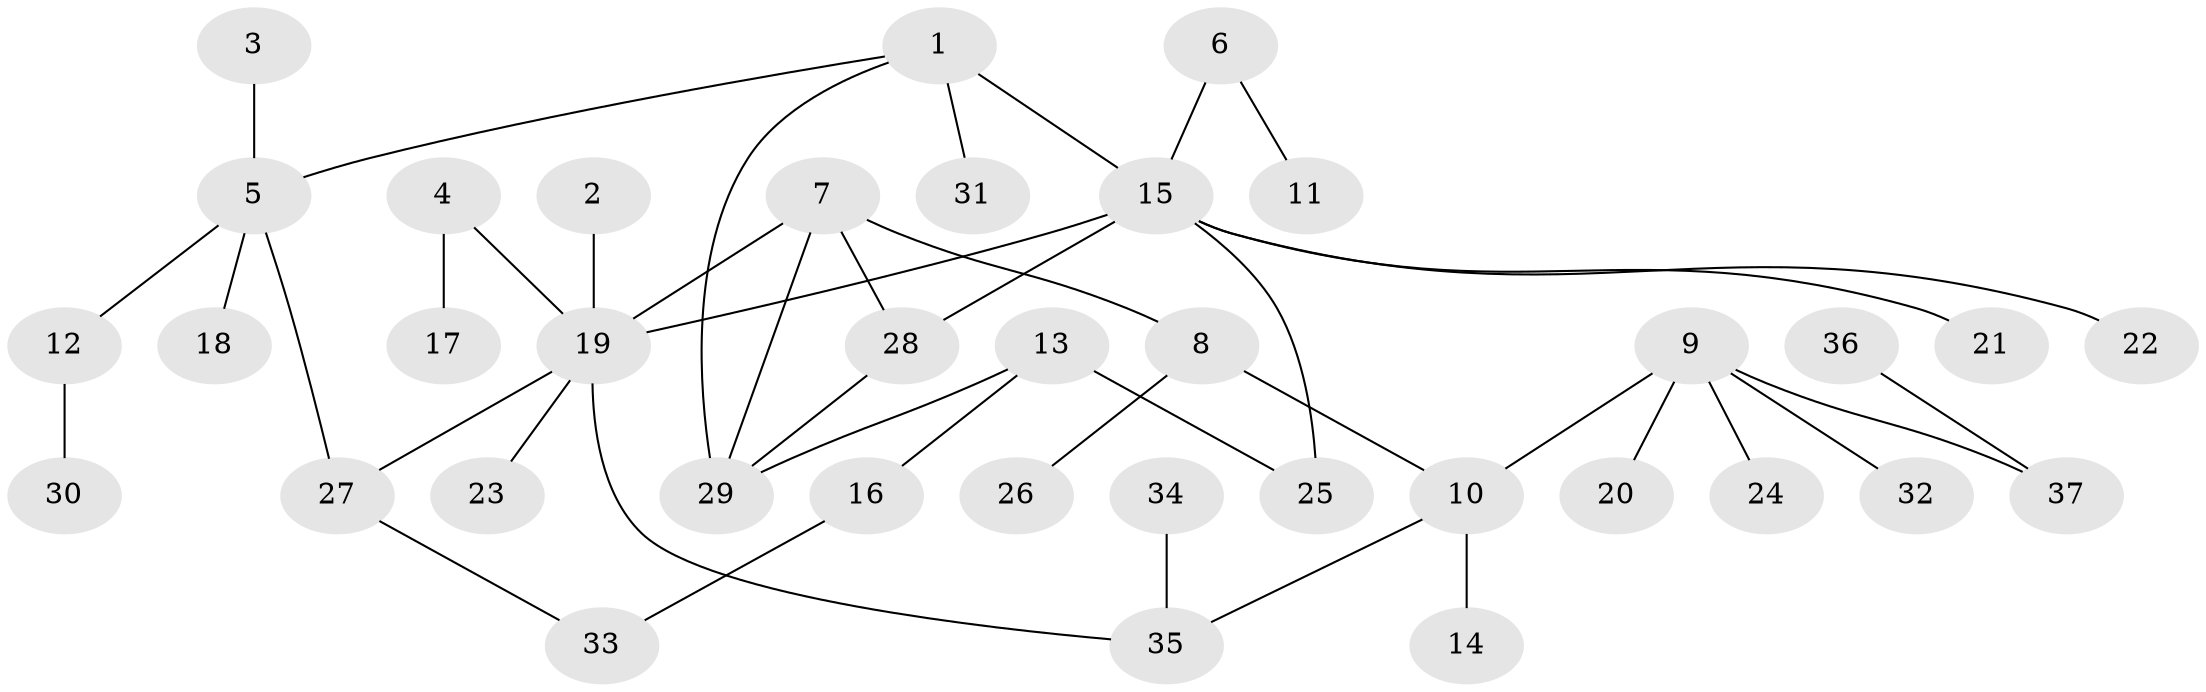 // original degree distribution, {9: 0.02702702702702703, 4: 0.05405405405405406, 6: 0.02702702702702703, 3: 0.06756756756756757, 7: 0.013513513513513514, 5: 0.04054054054054054, 1: 0.5540540540540541, 8: 0.013513513513513514, 2: 0.20270270270270271}
// Generated by graph-tools (version 1.1) at 2025/36/03/04/25 23:36:53]
// undirected, 37 vertices, 43 edges
graph export_dot {
  node [color=gray90,style=filled];
  1;
  2;
  3;
  4;
  5;
  6;
  7;
  8;
  9;
  10;
  11;
  12;
  13;
  14;
  15;
  16;
  17;
  18;
  19;
  20;
  21;
  22;
  23;
  24;
  25;
  26;
  27;
  28;
  29;
  30;
  31;
  32;
  33;
  34;
  35;
  36;
  37;
  1 -- 5 [weight=1.0];
  1 -- 15 [weight=1.0];
  1 -- 29 [weight=1.0];
  1 -- 31 [weight=1.0];
  2 -- 19 [weight=1.0];
  3 -- 5 [weight=1.0];
  4 -- 17 [weight=1.0];
  4 -- 19 [weight=1.0];
  5 -- 12 [weight=1.0];
  5 -- 18 [weight=1.0];
  5 -- 27 [weight=1.0];
  6 -- 11 [weight=1.0];
  6 -- 15 [weight=1.0];
  7 -- 8 [weight=1.0];
  7 -- 19 [weight=1.0];
  7 -- 28 [weight=1.0];
  7 -- 29 [weight=1.0];
  8 -- 10 [weight=1.0];
  8 -- 26 [weight=1.0];
  9 -- 10 [weight=1.0];
  9 -- 20 [weight=1.0];
  9 -- 24 [weight=1.0];
  9 -- 32 [weight=1.0];
  9 -- 37 [weight=1.0];
  10 -- 14 [weight=1.0];
  10 -- 35 [weight=1.0];
  12 -- 30 [weight=1.0];
  13 -- 16 [weight=1.0];
  13 -- 25 [weight=1.0];
  13 -- 29 [weight=1.0];
  15 -- 19 [weight=1.0];
  15 -- 21 [weight=1.0];
  15 -- 22 [weight=1.0];
  15 -- 25 [weight=1.0];
  15 -- 28 [weight=1.0];
  16 -- 33 [weight=1.0];
  19 -- 23 [weight=1.0];
  19 -- 27 [weight=1.0];
  19 -- 35 [weight=1.0];
  27 -- 33 [weight=1.0];
  28 -- 29 [weight=1.0];
  34 -- 35 [weight=1.0];
  36 -- 37 [weight=1.0];
}
